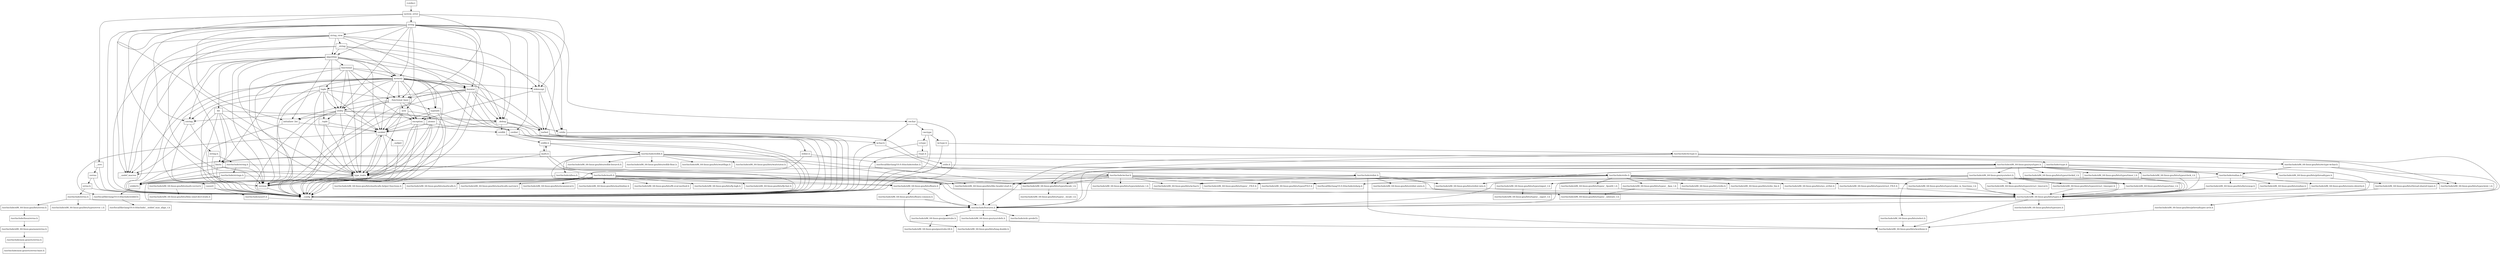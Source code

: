 digraph "dependencies" {
  header_0 [ shape="box", label="\<stdin\>" ];
  header_1 [ shape="box", label="system_error" ];
  header_10 [ shape="box", label="/usr/include/x86_64-linux-gnu/gnu/stubs-64.h" ];
  header_100 [ shape="box", label="string.h" ];
  header_101 [ shape="box", label="/usr/include/string.h" ];
  header_102 [ shape="box", label="/usr/include/strings.h" ];
  header_103 [ shape="box", label="__debug" ];
  header_104 [ shape="box", label="cstdio" ];
  header_105 [ shape="box", label="stdio.h" ];
  header_106 [ shape="box", label="/usr/include/stdio.h" ];
  header_107 [ shape="box", label="/usr/include/x86_64-linux-gnu/bits/types/__fpos_t.h" ];
  header_108 [ shape="box", label="/usr/include/x86_64-linux-gnu/bits/types/__fpos64_t.h" ];
  header_109 [ shape="box", label="/usr/include/x86_64-linux-gnu/bits/types/struct_FILE.h" ];
  header_110 [ shape="box", label="/usr/include/x86_64-linux-gnu/bits/types/cookie_io_functions_t.h" ];
  header_111 [ shape="box", label="/usr/include/x86_64-linux-gnu/bits/stdio_lim.h" ];
  header_112 [ shape="box", label="/usr/include/x86_64-linux-gnu/bits/sys_errlist.h" ];
  header_113 [ shape="box", label="/usr/include/x86_64-linux-gnu/bits/stdio.h" ];
  header_114 [ shape="box", label="string" ];
  header_115 [ shape="box", label="string_view" ];
  header_116 [ shape="box", label="__string" ];
  header_117 [ shape="box", label="algorithm" ];
  header_118 [ shape="box", label="memory" ];
  header_119 [ shape="box", label="iterator" ];
  header_12 [ shape="box", label="cerrno" ];
  header_120 [ shape="box", label="tuple" ];
  header_121 [ shape="box", label="cassert" ];
  header_122 [ shape="box", label="/usr/include/assert.h" ];
  header_123 [ shape="box", label="atomic" ];
  header_124 [ shape="box", label="functional" ];
  header_125 [ shape="box", label="bit" ];
  header_126 [ shape="box", label="cwchar" ];
  header_127 [ shape="box", label="cwctype" ];
  header_128 [ shape="box", label="cctype" ];
  header_129 [ shape="box", label="ctype.h" ];
  header_13 [ shape="box", label="errno.h" ];
  header_130 [ shape="box", label="/usr/include/ctype.h" ];
  header_131 [ shape="box", label="wctype.h" ];
  header_132 [ shape="box", label="/usr/include/wctype.h" ];
  header_133 [ shape="box", label="/usr/include/x86_64-linux-gnu/bits/wctype-wchar.h" ];
  header_14 [ shape="box", label="/usr/include/errno.h" ];
  header_15 [ shape="box", label="/usr/include/x86_64-linux-gnu/bits/errno.h" ];
  header_16 [ shape="box", label="/usr/include/linux/errno.h" ];
  header_17 [ shape="box", label="/usr/include/x86_64-linux-gnu/asm/errno.h" ];
  header_18 [ shape="box", label="/usr/include/asm-generic/errno.h" ];
  header_19 [ shape="box", label="/usr/include/asm-generic/errno-base.h" ];
  header_2 [ shape="box", label="__errc" ];
  header_20 [ shape="box", label="/usr/include/x86_64-linux-gnu/bits/types/error_t.h" ];
  header_21 [ shape="box", label="type_traits" ];
  header_22 [ shape="box", label="cstddef" ];
  header_23 [ shape="box", label="version" ];
  header_24 [ shape="box", label="/usr/local/lib/clang/10.0.0/include/stddef.h" ];
  header_25 [ shape="box", label="/usr/local/lib/clang/10.0.0/include/__stddef_max_align_t.h" ];
  header_26 [ shape="box", label="__nullptr" ];
  header_27 [ shape="box", label="stdexcept" ];
  header_28 [ shape="box", label="exception" ];
  header_29 [ shape="box", label="cstdlib" ];
  header_3 [ shape="box", label="__config" ];
  header_30 [ shape="box", label="stdlib.h" ];
  header_31 [ shape="box", label="/usr/include/stdlib.h" ];
  header_32 [ shape="box", label="/usr/include/x86_64-linux-gnu/bits/libc-header-start.h" ];
  header_33 [ shape="box", label="stddef.h" ];
  header_34 [ shape="box", label="/usr/include/x86_64-linux-gnu/bits/waitflags.h" ];
  header_35 [ shape="box", label="/usr/include/x86_64-linux-gnu/bits/waitstatus.h" ];
  header_36 [ shape="box", label="/usr/include/x86_64-linux-gnu/bits/floatn.h" ];
  header_37 [ shape="box", label="/usr/include/x86_64-linux-gnu/bits/floatn-common.h" ];
  header_38 [ shape="box", label="/usr/include/x86_64-linux-gnu/bits/types/locale_t.h" ];
  header_39 [ shape="box", label="/usr/include/x86_64-linux-gnu/bits/types/__locale_t.h" ];
  header_4 [ shape="box", label="/usr/include/features.h" ];
  header_40 [ shape="box", label="/usr/include/x86_64-linux-gnu/sys/types.h" ];
  header_41 [ shape="box", label="/usr/include/x86_64-linux-gnu/bits/types.h" ];
  header_42 [ shape="box", label="/usr/include/x86_64-linux-gnu/bits/typesizes.h" ];
  header_43 [ shape="box", label="/usr/include/x86_64-linux-gnu/bits/types/clock_t.h" ];
  header_44 [ shape="box", label="/usr/include/x86_64-linux-gnu/bits/types/clockid_t.h" ];
  header_45 [ shape="box", label="/usr/include/x86_64-linux-gnu/bits/types/time_t.h" ];
  header_46 [ shape="box", label="/usr/include/x86_64-linux-gnu/bits/types/timer_t.h" ];
  header_47 [ shape="box", label="/usr/include/x86_64-linux-gnu/bits/stdint-intn.h" ];
  header_48 [ shape="box", label="/usr/include/endian.h" ];
  header_49 [ shape="box", label="/usr/include/x86_64-linux-gnu/bits/endian.h" ];
  header_5 [ shape="box", label="/usr/include/stdc-predef.h" ];
  header_50 [ shape="box", label="/usr/include/x86_64-linux-gnu/bits/byteswap.h" ];
  header_51 [ shape="box", label="/usr/include/x86_64-linux-gnu/bits/uintn-identity.h" ];
  header_52 [ shape="box", label="/usr/include/x86_64-linux-gnu/sys/select.h" ];
  header_53 [ shape="box", label="/usr/include/x86_64-linux-gnu/bits/select.h" ];
  header_54 [ shape="box", label="/usr/include/x86_64-linux-gnu/bits/types/sigset_t.h" ];
  header_55 [ shape="box", label="/usr/include/x86_64-linux-gnu/bits/types/__sigset_t.h" ];
  header_56 [ shape="box", label="/usr/include/x86_64-linux-gnu/bits/types/struct_timeval.h" ];
  header_57 [ shape="box", label="/usr/include/x86_64-linux-gnu/bits/types/struct_timespec.h" ];
  header_58 [ shape="box", label="/usr/include/x86_64-linux-gnu/bits/pthreadtypes.h" ];
  header_59 [ shape="box", label="/usr/include/x86_64-linux-gnu/bits/thread-shared-types.h" ];
  header_6 [ shape="box", label="/usr/include/x86_64-linux-gnu/sys/cdefs.h" ];
  header_60 [ shape="box", label="/usr/include/x86_64-linux-gnu/bits/pthreadtypes-arch.h" ];
  header_61 [ shape="box", label="/usr/include/alloca.h" ];
  header_62 [ shape="box", label="/usr/include/x86_64-linux-gnu/bits/stdlib-bsearch.h" ];
  header_63 [ shape="box", label="/usr/include/x86_64-linux-gnu/bits/stdlib-float.h" ];
  header_64 [ shape="box", label="math.h" ];
  header_65 [ shape="box", label="/usr/include/math.h" ];
  header_66 [ shape="box", label="/usr/include/x86_64-linux-gnu/bits/math-vector.h" ];
  header_67 [ shape="box", label="/usr/include/x86_64-linux-gnu/bits/libm-simd-decl-stubs.h" ];
  header_68 [ shape="box", label="/usr/include/x86_64-linux-gnu/bits/flt-eval-method.h" ];
  header_69 [ shape="box", label="/usr/include/x86_64-linux-gnu/bits/fp-logb.h" ];
  header_7 [ shape="box", label="/usr/include/x86_64-linux-gnu/bits/wordsize.h" ];
  header_70 [ shape="box", label="/usr/include/x86_64-linux-gnu/bits/fp-fast.h" ];
  header_71 [ shape="box", label="/usr/include/x86_64-linux-gnu/bits/mathcalls-helper-functions.h" ];
  header_72 [ shape="box", label="/usr/include/x86_64-linux-gnu/bits/mathcalls.h" ];
  header_73 [ shape="box", label="/usr/include/x86_64-linux-gnu/bits/mathcalls-narrow.h" ];
  header_74 [ shape="box", label="/usr/include/x86_64-linux-gnu/bits/iscanonical.h" ];
  header_75 [ shape="box", label="/usr/include/x86_64-linux-gnu/bits/mathinline.h" ];
  header_76 [ shape="box", label="limits" ];
  header_77 [ shape="box", label="__undef_macros" ];
  header_78 [ shape="box", label="iosfwd" ];
  header_79 [ shape="box", label="wchar.h" ];
  header_8 [ shape="box", label="/usr/include/x86_64-linux-gnu/bits/long-double.h" ];
  header_80 [ shape="box", label="/usr/include/wchar.h" ];
  header_81 [ shape="box", label="/usr/local/lib/clang/10.0.0/include/stdarg.h" ];
  header_82 [ shape="box", label="/usr/include/x86_64-linux-gnu/bits/wchar.h" ];
  header_83 [ shape="box", label="/usr/include/x86_64-linux-gnu/bits/types/wint_t.h" ];
  header_84 [ shape="box", label="/usr/include/x86_64-linux-gnu/bits/types/mbstate_t.h" ];
  header_85 [ shape="box", label="/usr/include/x86_64-linux-gnu/bits/types/__mbstate_t.h" ];
  header_86 [ shape="box", label="/usr/include/x86_64-linux-gnu/bits/types/__FILE.h" ];
  header_87 [ shape="box", label="/usr/include/x86_64-linux-gnu/bits/types/FILE.h" ];
  header_88 [ shape="box", label="__functional_base" ];
  header_89 [ shape="box", label="typeinfo" ];
  header_9 [ shape="box", label="/usr/include/x86_64-linux-gnu/gnu/stubs.h" ];
  header_90 [ shape="box", label="cstdint" ];
  header_91 [ shape="box", label="stdint.h" ];
  header_92 [ shape="box", label="/usr/local/lib/clang/10.0.0/include/stdint.h" ];
  header_93 [ shape="box", label="/usr/include/stdint.h" ];
  header_94 [ shape="box", label="/usr/include/x86_64-linux-gnu/bits/stdint-uintn.h" ];
  header_95 [ shape="box", label="new" ];
  header_96 [ shape="box", label="utility" ];
  header_97 [ shape="box", label="__tuple" ];
  header_98 [ shape="box", label="initializer_list" ];
  header_99 [ shape="box", label="cstring" ];
  header_118 -> header_77;
  header_118 -> header_123;
  header_118 -> header_27;
  header_118 -> header_120;
  header_118 -> header_21;
  header_118 -> header_23;
  header_118 -> header_22;
  header_118 -> header_89;
  header_118 -> header_88;
  header_118 -> header_76;
  header_118 -> header_3;
  header_118 -> header_121;
  header_118 -> header_119;
  header_118 -> header_95;
  header_118 -> header_96;
  header_118 -> header_90;
  header_118 -> header_78;
  header_118 -> header_99;
  header_119 -> header_21;
  header_119 -> header_23;
  header_119 -> header_22;
  header_119 -> header_88;
  header_119 -> header_98;
  header_119 -> header_3;
  header_119 -> header_78;
  header_119 -> header_103;
  header_61 -> header_4;
  header_61 -> header_33;
  header_60 -> header_7;
  header_65 -> header_74;
  header_65 -> header_36;
  header_65 -> header_75;
  header_65 -> header_32;
  header_65 -> header_72;
  header_65 -> header_73;
  header_65 -> header_70;
  header_65 -> header_71;
  header_65 -> header_41;
  header_65 -> header_66;
  header_65 -> header_69;
  header_65 -> header_68;
  header_64 -> header_76;
  header_64 -> header_21;
  header_64 -> header_65;
  header_64 -> header_3;
  header_64 -> header_30;
  header_66 -> header_67;
  header_114 -> header_77;
  header_114 -> header_27;
  header_114 -> header_119;
  header_114 -> header_21;
  header_114 -> header_23;
  header_114 -> header_126;
  header_114 -> header_88;
  header_114 -> header_98;
  header_114 -> header_3;
  header_114 -> header_118;
  header_114 -> header_117;
  header_114 -> header_104;
  header_114 -> header_78;
  header_114 -> header_115;
  header_114 -> header_90;
  header_114 -> header_96;
  header_114 -> header_103;
  header_114 -> header_99;
  header_115 -> header_27;
  header_115 -> header_23;
  header_115 -> header_76;
  header_115 -> header_3;
  header_115 -> header_119;
  header_115 -> header_116;
  header_115 -> header_117;
  header_115 -> header_103;
  header_115 -> header_77;
  header_76 -> header_21;
  header_76 -> header_3;
  header_76 -> header_23;
  header_76 -> header_77;
  header_116 -> header_77;
  header_116 -> header_118;
  header_116 -> header_104;
  header_116 -> header_117;
  header_116 -> header_103;
  header_116 -> header_3;
  header_117 -> header_77;
  header_117 -> header_21;
  header_117 -> header_23;
  header_117 -> header_22;
  header_117 -> header_125;
  header_117 -> header_124;
  header_117 -> header_98;
  header_117 -> header_3;
  header_117 -> header_118;
  header_117 -> header_119;
  header_117 -> header_96;
  header_117 -> header_103;
  header_117 -> header_99;
  header_78 -> header_79;
  header_78 -> header_3;
  header_79 -> header_80;
  header_79 -> header_3;
  header_110 -> header_41;
  header_47 -> header_41;
  header_46 -> header_41;
  header_45 -> header_41;
  header_44 -> header_41;
  header_43 -> header_41;
  header_41 -> header_7;
  header_41 -> header_4;
  header_41 -> header_42;
  header_40 -> header_58;
  header_40 -> header_52;
  header_40 -> header_45;
  header_40 -> header_33;
  header_40 -> header_47;
  header_40 -> header_46;
  header_40 -> header_4;
  header_40 -> header_44;
  header_40 -> header_43;
  header_40 -> header_41;
  header_40 -> header_48;
  header_105 -> header_106;
  header_105 -> header_3;
  header_104 -> header_105;
  header_104 -> header_3;
  header_107 -> header_85;
  header_107 -> header_41;
  header_106 -> header_113;
  header_106 -> header_112;
  header_106 -> header_32;
  header_106 -> header_33;
  header_106 -> header_86;
  header_106 -> header_109;
  header_106 -> header_108;
  header_106 -> header_41;
  header_106 -> header_81;
  header_106 -> header_87;
  header_106 -> header_107;
  header_106 -> header_110;
  header_106 -> header_111;
  header_101 -> header_32;
  header_101 -> header_33;
  header_101 -> header_38;
  header_101 -> header_102;
  header_100 -> header_101;
  header_100 -> header_3;
  header_48 -> header_50;
  header_48 -> header_51;
  header_48 -> header_4;
  header_48 -> header_49;
  header_6 -> header_7;
  header_6 -> header_8;
  header_4 -> header_6;
  header_4 -> header_5;
  header_4 -> header_9;
  header_2 -> header_3;
  header_2 -> header_12;
  header_3 -> header_4;
  header_0 -> header_1;
  header_1 -> header_21;
  header_1 -> header_27;
  header_1 -> header_88;
  header_1 -> header_2;
  header_1 -> header_114;
  header_9 -> header_10;
  header_58 -> header_59;
  header_59 -> header_60;
  header_50 -> header_4;
  header_50 -> header_41;
  header_51 -> header_41;
  header_52 -> header_53;
  header_52 -> header_54;
  header_52 -> header_45;
  header_52 -> header_56;
  header_52 -> header_57;
  header_52 -> header_4;
  header_52 -> header_41;
  header_53 -> header_7;
  header_54 -> header_55;
  header_56 -> header_41;
  header_57 -> header_41;
  header_130 -> header_4;
  header_130 -> header_38;
  header_130 -> header_41;
  header_130 -> header_48;
  header_131 -> header_132;
  header_131 -> header_3;
  header_132 -> header_83;
  header_132 -> header_4;
  header_132 -> header_133;
  header_132 -> header_38;
  header_132 -> header_41;
  header_133 -> header_83;
  header_133 -> header_41;
  header_133 -> header_48;
  header_29 -> header_3;
  header_29 -> header_30;
  header_28 -> header_21;
  header_28 -> header_29;
  header_28 -> header_3;
  header_28 -> header_23;
  header_28 -> header_22;
  header_24 -> header_25;
  header_27 -> header_78;
  header_27 -> header_3;
  header_27 -> header_28;
  header_26 -> header_3;
  header_21 -> header_3;
  header_21 -> header_23;
  header_21 -> header_22;
  header_23 -> header_3;
  header_22 -> header_24;
  header_22 -> header_26;
  header_22 -> header_21;
  header_22 -> header_3;
  header_22 -> header_23;
  header_127 -> header_131;
  header_127 -> header_3;
  header_127 -> header_128;
  header_126 -> header_127;
  header_126 -> header_79;
  header_126 -> header_3;
  header_125 -> header_21;
  header_125 -> header_23;
  header_125 -> header_76;
  header_125 -> header_77;
  header_125 -> header_103;
  header_125 -> header_3;
  header_124 -> header_28;
  header_124 -> header_21;
  header_124 -> header_23;
  header_124 -> header_89;
  header_124 -> header_88;
  header_124 -> header_3;
  header_124 -> header_118;
  header_124 -> header_120;
  header_124 -> header_96;
  header_123 -> header_21;
  header_123 -> header_90;
  header_123 -> header_3;
  header_123 -> header_23;
  header_123 -> header_22;
  header_122 -> header_4;
  header_121 -> header_3;
  header_121 -> header_122;
  header_120 -> header_21;
  header_120 -> header_23;
  header_120 -> header_22;
  header_120 -> header_88;
  header_120 -> header_3;
  header_120 -> header_96;
  header_120 -> header_97;
  header_129 -> header_130;
  header_129 -> header_3;
  header_128 -> header_3;
  header_128 -> header_129;
  header_38 -> header_39;
  header_36 -> header_37;
  header_36 -> header_4;
  header_37 -> header_4;
  header_37 -> header_8;
  header_32 -> header_4;
  header_33 -> header_24;
  header_30 -> header_64;
  header_30 -> header_3;
  header_30 -> header_31;
  header_31 -> header_38;
  header_31 -> header_36;
  header_31 -> header_34;
  header_31 -> header_35;
  header_31 -> header_32;
  header_31 -> header_33;
  header_31 -> header_61;
  header_31 -> header_63;
  header_31 -> header_62;
  header_31 -> header_40;
  header_109 -> header_41;
  header_108 -> header_85;
  header_108 -> header_41;
  header_89 -> header_22;
  header_89 -> header_90;
  header_89 -> header_3;
  header_89 -> header_28;
  header_88 -> header_28;
  header_88 -> header_21;
  header_88 -> header_89;
  header_88 -> header_3;
  header_88 -> header_95;
  header_88 -> header_96;
  header_80 -> header_38;
  header_80 -> header_36;
  header_80 -> header_32;
  header_80 -> header_33;
  header_80 -> header_83;
  header_80 -> header_82;
  header_80 -> header_81;
  header_80 -> header_87;
  header_80 -> header_86;
  header_80 -> header_84;
  header_84 -> header_85;
  header_103 -> header_104;
  header_103 -> header_78;
  header_103 -> header_29;
  header_103 -> header_3;
  header_103 -> header_22;
  header_102 -> header_4;
  header_102 -> header_33;
  header_102 -> header_38;
  header_14 -> header_15;
  header_14 -> header_4;
  header_14 -> header_20;
  header_15 -> header_16;
  header_16 -> header_17;
  header_17 -> header_18;
  header_12 -> header_3;
  header_12 -> header_13;
  header_13 -> header_14;
  header_13 -> header_3;
  header_18 -> header_19;
  header_98 -> header_3;
  header_98 -> header_22;
  header_99 -> header_3;
  header_99 -> header_100;
  header_94 -> header_41;
  header_95 -> header_22;
  header_95 -> header_21;
  header_95 -> header_3;
  header_95 -> header_23;
  header_95 -> header_28;
  header_96 -> header_21;
  header_96 -> header_23;
  header_96 -> header_22;
  header_96 -> header_98;
  header_96 -> header_99;
  header_96 -> header_97;
  header_96 -> header_90;
  header_96 -> header_103;
  header_96 -> header_3;
  header_97 -> header_21;
  header_97 -> header_3;
  header_97 -> header_22;
  header_90 -> header_3;
  header_90 -> header_91;
  header_91 -> header_3;
  header_91 -> header_92;
  header_92 -> header_93;
  header_93 -> header_32;
  header_93 -> header_47;
  header_93 -> header_7;
  header_93 -> header_41;
  header_93 -> header_94;
  header_93 -> header_82;
}